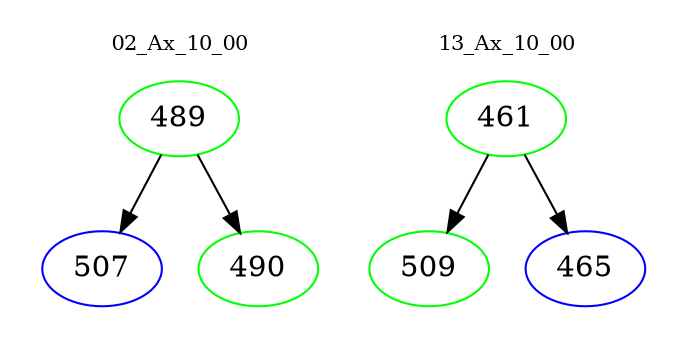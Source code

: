 digraph{
subgraph cluster_0 {
color = white
label = "02_Ax_10_00";
fontsize=10;
T0_489 [label="489", color="green"]
T0_489 -> T0_507 [color="black"]
T0_507 [label="507", color="blue"]
T0_489 -> T0_490 [color="black"]
T0_490 [label="490", color="green"]
}
subgraph cluster_1 {
color = white
label = "13_Ax_10_00";
fontsize=10;
T1_461 [label="461", color="green"]
T1_461 -> T1_509 [color="black"]
T1_509 [label="509", color="green"]
T1_461 -> T1_465 [color="black"]
T1_465 [label="465", color="blue"]
}
}
